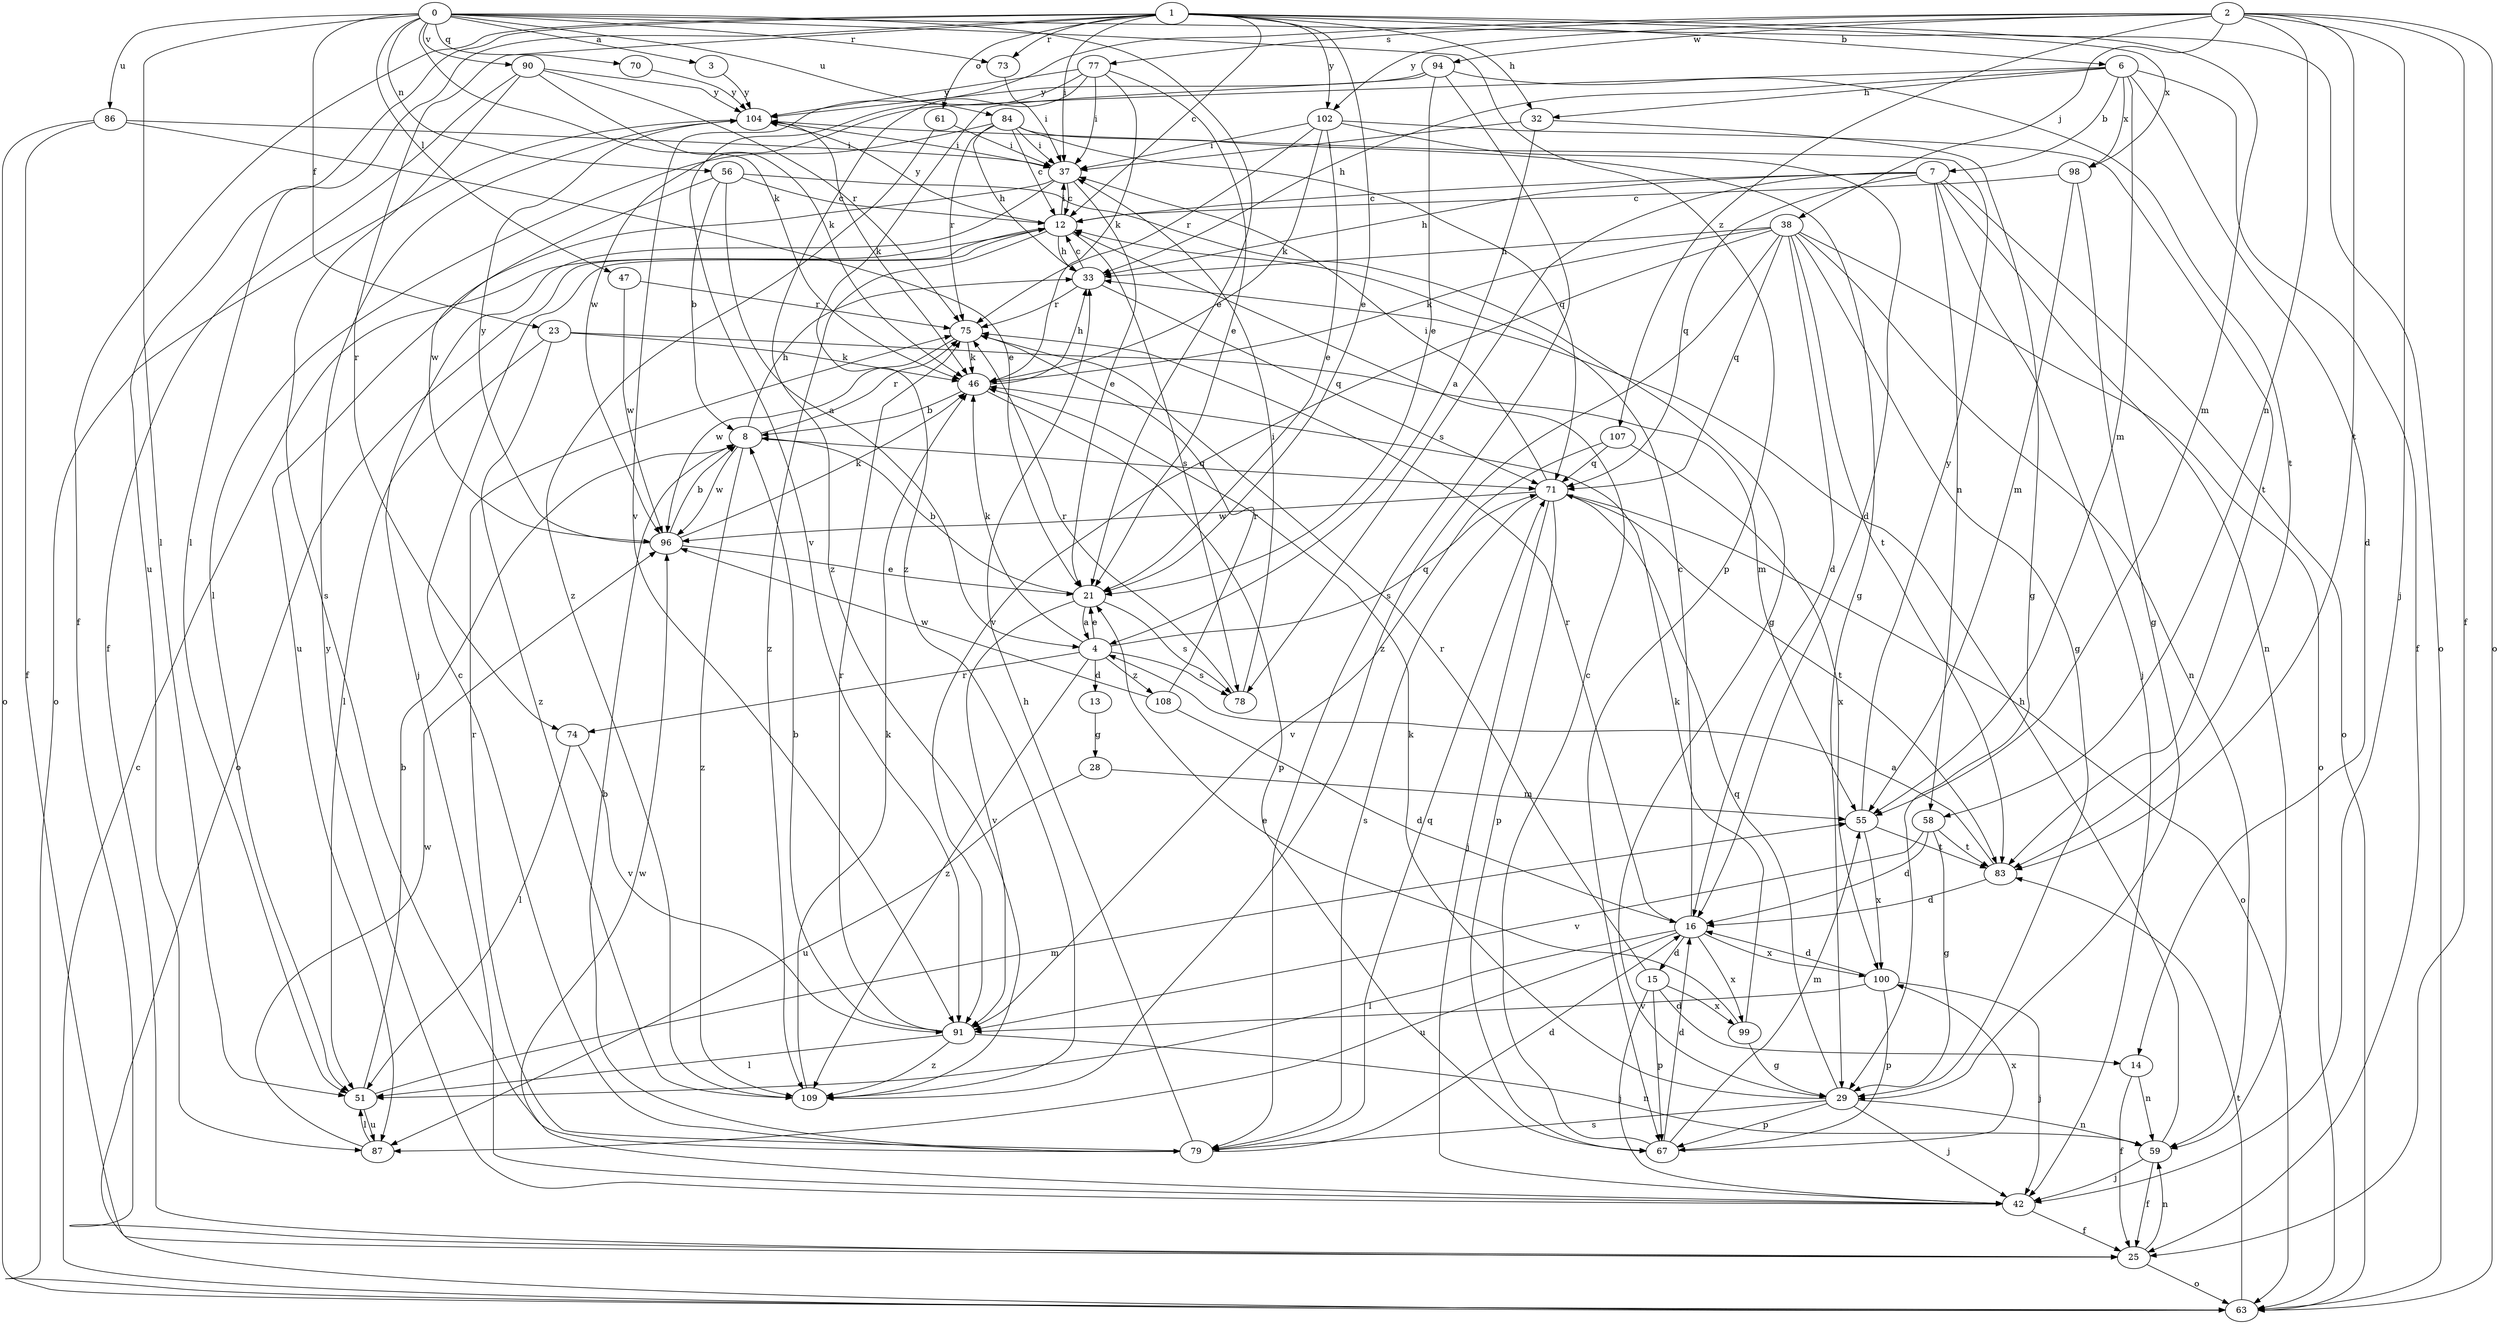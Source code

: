 strict digraph  {
0;
1;
2;
3;
4;
6;
7;
8;
12;
13;
14;
15;
16;
21;
23;
25;
28;
29;
32;
33;
37;
38;
42;
46;
47;
51;
55;
56;
58;
59;
61;
63;
67;
70;
71;
73;
74;
75;
77;
78;
79;
83;
84;
86;
87;
90;
91;
94;
96;
98;
99;
100;
102;
104;
107;
108;
109;
0 -> 3  [label=a];
0 -> 21  [label=e];
0 -> 23  [label=f];
0 -> 46  [label=k];
0 -> 47  [label=l];
0 -> 51  [label=l];
0 -> 55  [label=m];
0 -> 56  [label=n];
0 -> 67  [label=p];
0 -> 70  [label=q];
0 -> 73  [label=r];
0 -> 84  [label=u];
0 -> 86  [label=u];
0 -> 90  [label=v];
1 -> 6  [label=b];
1 -> 12  [label=c];
1 -> 21  [label=e];
1 -> 25  [label=f];
1 -> 32  [label=h];
1 -> 37  [label=i];
1 -> 51  [label=l];
1 -> 61  [label=o];
1 -> 63  [label=o];
1 -> 73  [label=r];
1 -> 74  [label=r];
1 -> 87  [label=u];
1 -> 98  [label=x];
1 -> 102  [label=y];
2 -> 25  [label=f];
2 -> 38  [label=j];
2 -> 42  [label=j];
2 -> 58  [label=n];
2 -> 63  [label=o];
2 -> 77  [label=s];
2 -> 83  [label=t];
2 -> 91  [label=v];
2 -> 94  [label=w];
2 -> 102  [label=y];
2 -> 107  [label=z];
3 -> 104  [label=y];
4 -> 13  [label=d];
4 -> 21  [label=e];
4 -> 46  [label=k];
4 -> 71  [label=q];
4 -> 74  [label=r];
4 -> 78  [label=s];
4 -> 108  [label=z];
4 -> 109  [label=z];
6 -> 7  [label=b];
6 -> 14  [label=d];
6 -> 25  [label=f];
6 -> 32  [label=h];
6 -> 33  [label=h];
6 -> 55  [label=m];
6 -> 96  [label=w];
6 -> 98  [label=x];
7 -> 12  [label=c];
7 -> 33  [label=h];
7 -> 42  [label=j];
7 -> 58  [label=n];
7 -> 59  [label=n];
7 -> 63  [label=o];
7 -> 71  [label=q];
7 -> 78  [label=s];
8 -> 33  [label=h];
8 -> 71  [label=q];
8 -> 75  [label=r];
8 -> 96  [label=w];
8 -> 109  [label=z];
12 -> 33  [label=h];
12 -> 37  [label=i];
12 -> 63  [label=o];
12 -> 78  [label=s];
12 -> 104  [label=y];
12 -> 109  [label=z];
13 -> 28  [label=g];
14 -> 25  [label=f];
14 -> 59  [label=n];
15 -> 14  [label=d];
15 -> 42  [label=j];
15 -> 67  [label=p];
15 -> 75  [label=r];
15 -> 99  [label=x];
16 -> 12  [label=c];
16 -> 15  [label=d];
16 -> 51  [label=l];
16 -> 75  [label=r];
16 -> 87  [label=u];
16 -> 99  [label=x];
16 -> 100  [label=x];
21 -> 4  [label=a];
21 -> 8  [label=b];
21 -> 78  [label=s];
21 -> 91  [label=v];
23 -> 46  [label=k];
23 -> 51  [label=l];
23 -> 55  [label=m];
23 -> 109  [label=z];
25 -> 59  [label=n];
25 -> 63  [label=o];
28 -> 55  [label=m];
28 -> 87  [label=u];
29 -> 42  [label=j];
29 -> 46  [label=k];
29 -> 59  [label=n];
29 -> 67  [label=p];
29 -> 71  [label=q];
29 -> 79  [label=s];
32 -> 4  [label=a];
32 -> 29  [label=g];
32 -> 37  [label=i];
33 -> 12  [label=c];
33 -> 71  [label=q];
33 -> 75  [label=r];
37 -> 12  [label=c];
37 -> 21  [label=e];
37 -> 42  [label=j];
37 -> 87  [label=u];
38 -> 16  [label=d];
38 -> 29  [label=g];
38 -> 33  [label=h];
38 -> 46  [label=k];
38 -> 59  [label=n];
38 -> 63  [label=o];
38 -> 71  [label=q];
38 -> 83  [label=t];
38 -> 91  [label=v];
38 -> 109  [label=z];
42 -> 25  [label=f];
42 -> 96  [label=w];
42 -> 104  [label=y];
46 -> 8  [label=b];
46 -> 33  [label=h];
46 -> 67  [label=p];
47 -> 75  [label=r];
47 -> 96  [label=w];
51 -> 8  [label=b];
51 -> 55  [label=m];
51 -> 87  [label=u];
55 -> 83  [label=t];
55 -> 100  [label=x];
55 -> 104  [label=y];
56 -> 4  [label=a];
56 -> 8  [label=b];
56 -> 12  [label=c];
56 -> 29  [label=g];
56 -> 96  [label=w];
58 -> 16  [label=d];
58 -> 29  [label=g];
58 -> 83  [label=t];
58 -> 91  [label=v];
59 -> 25  [label=f];
59 -> 33  [label=h];
59 -> 42  [label=j];
61 -> 37  [label=i];
61 -> 109  [label=z];
63 -> 12  [label=c];
63 -> 83  [label=t];
67 -> 12  [label=c];
67 -> 16  [label=d];
67 -> 55  [label=m];
67 -> 100  [label=x];
70 -> 104  [label=y];
71 -> 37  [label=i];
71 -> 42  [label=j];
71 -> 63  [label=o];
71 -> 67  [label=p];
71 -> 79  [label=s];
71 -> 83  [label=t];
71 -> 96  [label=w];
73 -> 37  [label=i];
74 -> 51  [label=l];
74 -> 91  [label=v];
75 -> 46  [label=k];
75 -> 96  [label=w];
77 -> 21  [label=e];
77 -> 37  [label=i];
77 -> 46  [label=k];
77 -> 91  [label=v];
77 -> 104  [label=y];
77 -> 109  [label=z];
78 -> 37  [label=i];
78 -> 75  [label=r];
79 -> 8  [label=b];
79 -> 12  [label=c];
79 -> 16  [label=d];
79 -> 33  [label=h];
79 -> 71  [label=q];
79 -> 75  [label=r];
83 -> 4  [label=a];
83 -> 16  [label=d];
84 -> 12  [label=c];
84 -> 29  [label=g];
84 -> 33  [label=h];
84 -> 37  [label=i];
84 -> 51  [label=l];
84 -> 71  [label=q];
84 -> 75  [label=r];
86 -> 21  [label=e];
86 -> 25  [label=f];
86 -> 37  [label=i];
86 -> 63  [label=o];
87 -> 51  [label=l];
87 -> 96  [label=w];
90 -> 25  [label=f];
90 -> 46  [label=k];
90 -> 75  [label=r];
90 -> 79  [label=s];
90 -> 104  [label=y];
91 -> 8  [label=b];
91 -> 51  [label=l];
91 -> 59  [label=n];
91 -> 75  [label=r];
91 -> 109  [label=z];
94 -> 21  [label=e];
94 -> 79  [label=s];
94 -> 83  [label=t];
94 -> 104  [label=y];
94 -> 109  [label=z];
96 -> 8  [label=b];
96 -> 21  [label=e];
96 -> 46  [label=k];
96 -> 104  [label=y];
98 -> 12  [label=c];
98 -> 29  [label=g];
98 -> 55  [label=m];
99 -> 21  [label=e];
99 -> 29  [label=g];
99 -> 46  [label=k];
100 -> 16  [label=d];
100 -> 42  [label=j];
100 -> 67  [label=p];
100 -> 91  [label=v];
102 -> 16  [label=d];
102 -> 21  [label=e];
102 -> 37  [label=i];
102 -> 46  [label=k];
102 -> 75  [label=r];
102 -> 83  [label=t];
104 -> 37  [label=i];
104 -> 46  [label=k];
104 -> 63  [label=o];
107 -> 71  [label=q];
107 -> 91  [label=v];
107 -> 100  [label=x];
108 -> 16  [label=d];
108 -> 75  [label=r];
108 -> 96  [label=w];
109 -> 46  [label=k];
}

